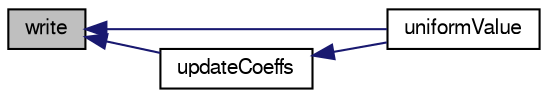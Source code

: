 digraph "write"
{
  bgcolor="transparent";
  edge [fontname="FreeSans",fontsize="10",labelfontname="FreeSans",labelfontsize="10"];
  node [fontname="FreeSans",fontsize="10",shape=record];
  rankdir="LR";
  Node42 [label="write",height=0.2,width=0.4,color="black", fillcolor="grey75", style="filled", fontcolor="black"];
  Node42 -> Node43 [dir="back",color="midnightblue",fontsize="10",style="solid",fontname="FreeSans"];
  Node43 [label="uniformValue",height=0.2,width=0.4,color="black",URL="$a26634.html#af8d22f8bbac4af5980553f8bcd4c8878",tooltip="Return the fluctuation scale. "];
  Node42 -> Node44 [dir="back",color="midnightblue",fontsize="10",style="solid",fontname="FreeSans"];
  Node44 [label="updateCoeffs",height=0.2,width=0.4,color="black",URL="$a26634.html#a7e24eafac629d3733181cd942d4c902f",tooltip="Update the coefficients associated with the patch field. "];
  Node44 -> Node43 [dir="back",color="midnightblue",fontsize="10",style="solid",fontname="FreeSans"];
}

